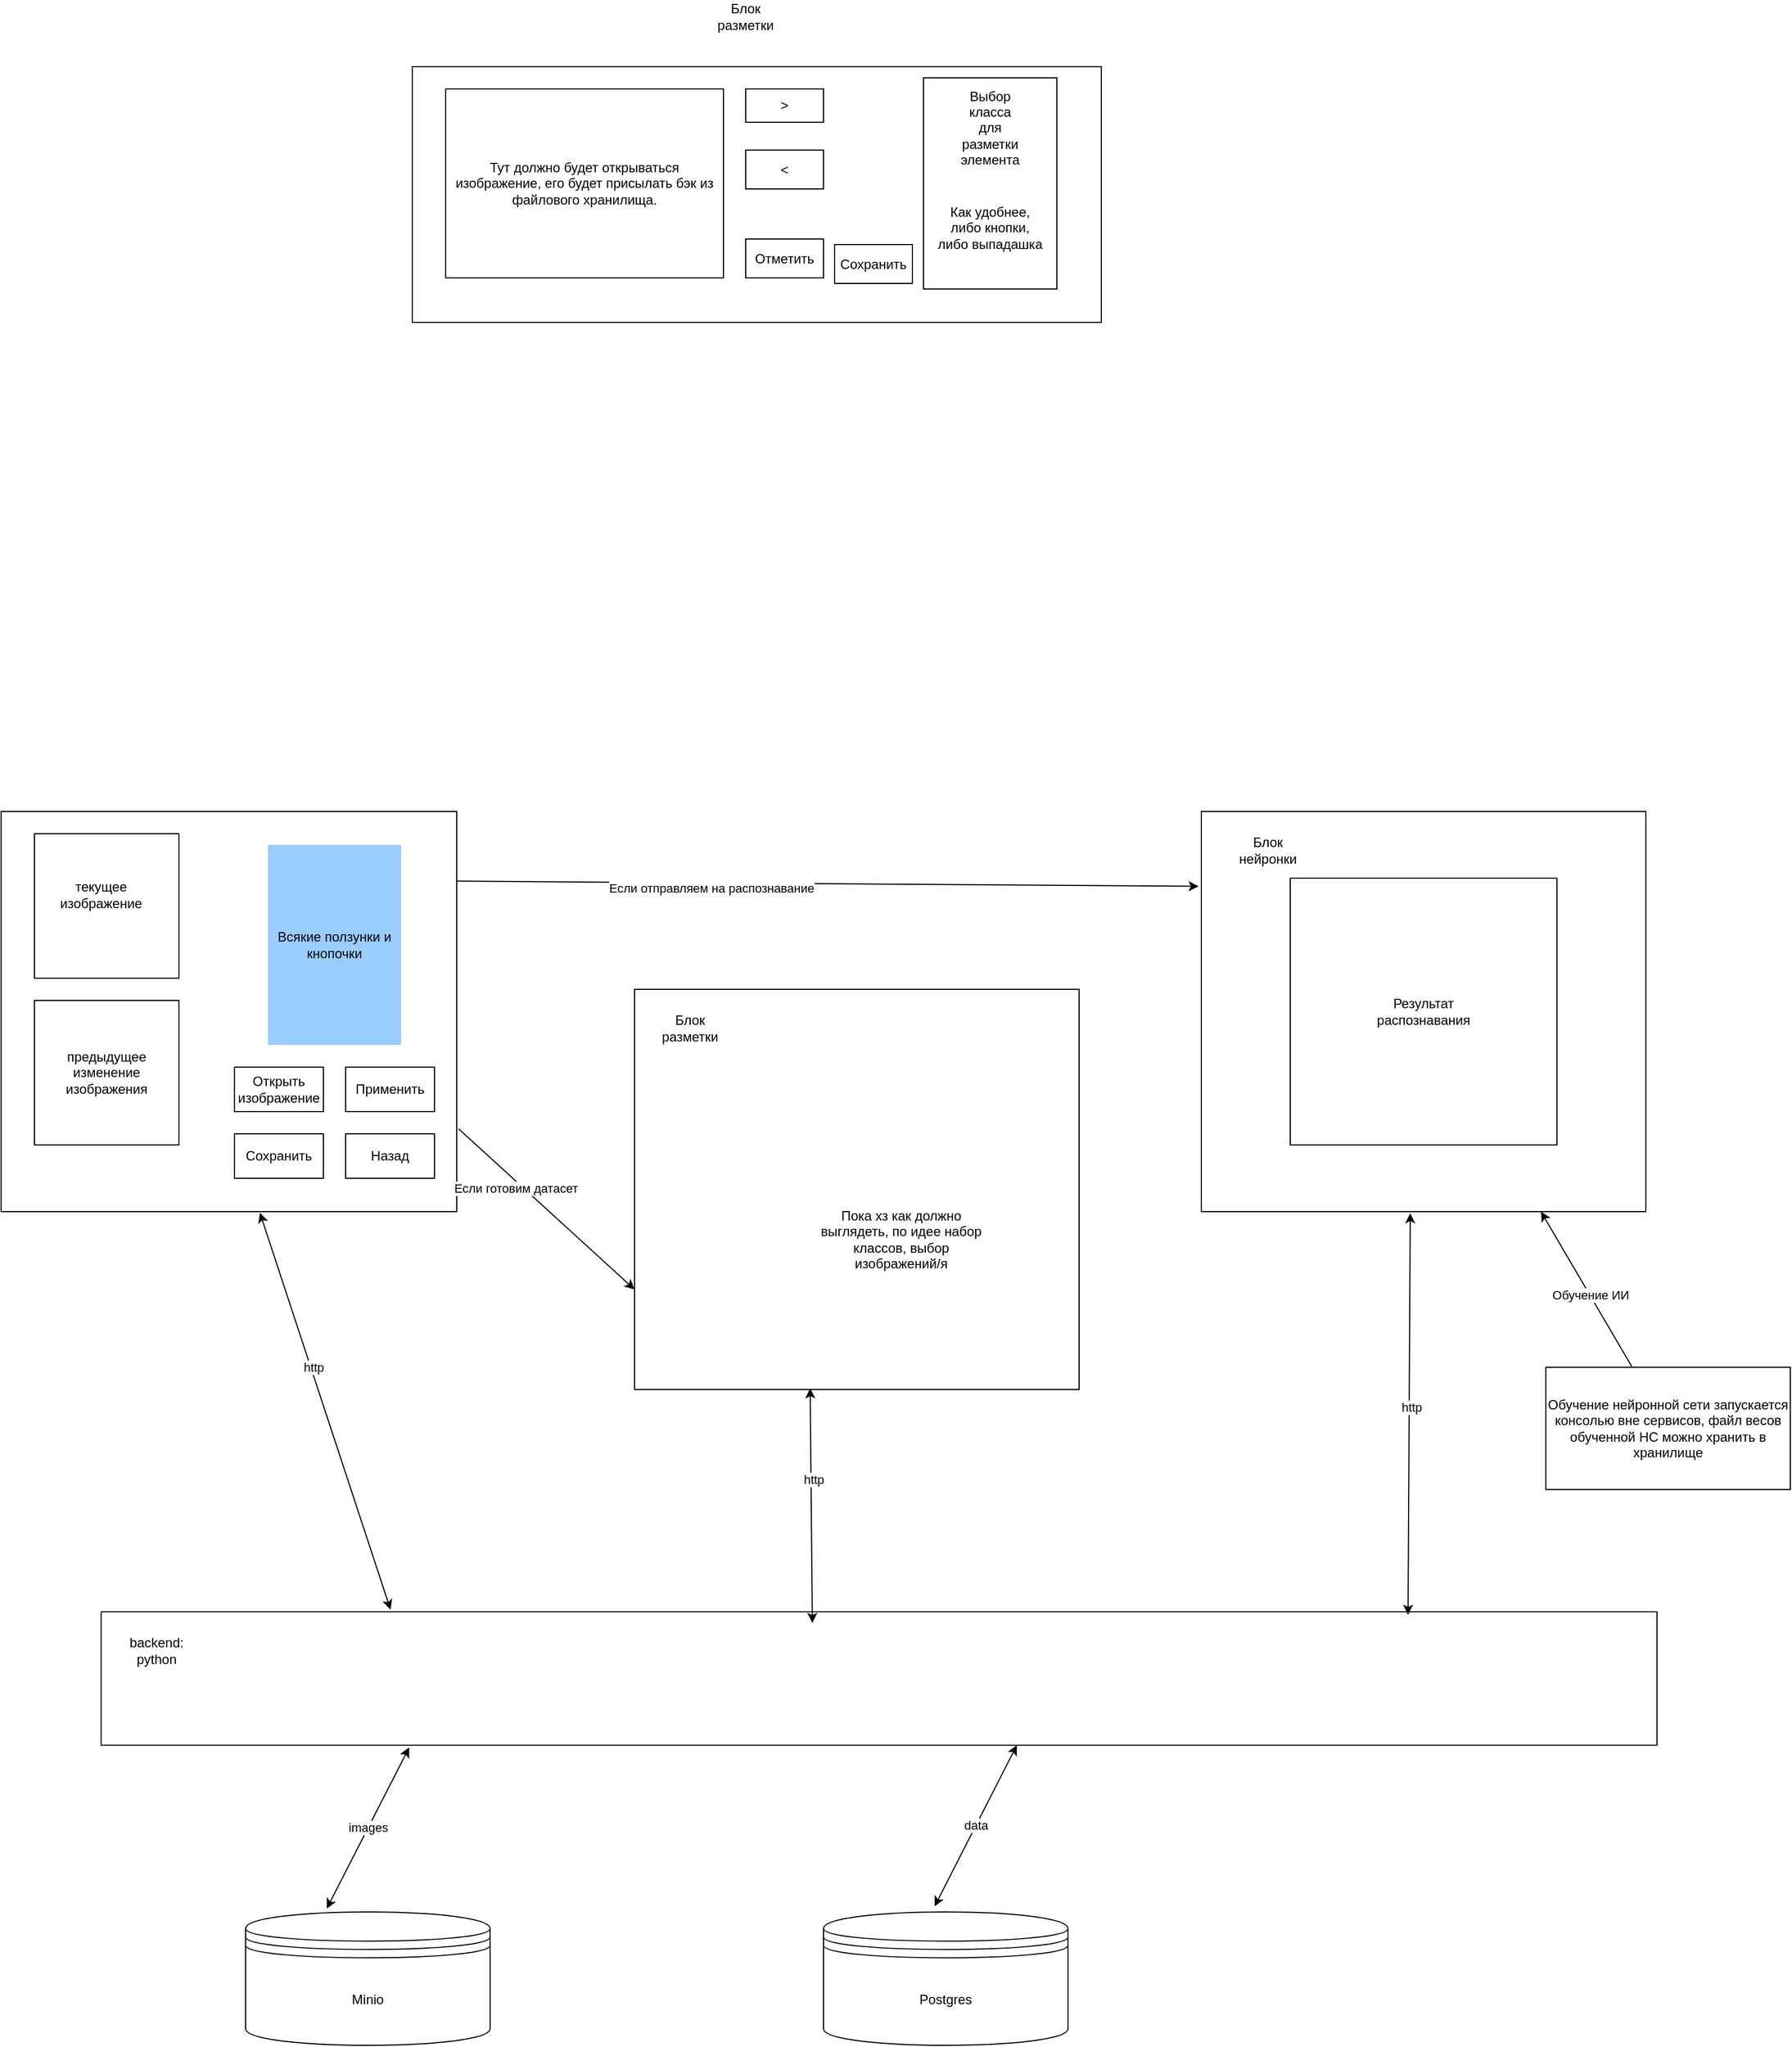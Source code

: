 <mxfile version="24.7.6">
  <diagram id="fc2031e7-8bca-2dc2-70c4-082f33369ace" name="Page-1">
    <mxGraphModel dx="1234" dy="1996" grid="1" gridSize="10" guides="1" tooltips="1" connect="1" arrows="1" fold="1" page="1" pageScale="1" pageWidth="1100" pageHeight="850" background="#ffffff" math="0" shadow="0">
      <root>
        <mxCell id="0" />
        <mxCell id="1" parent="0" />
        <mxCell id="_YdzGJsW8mYa_sr2SlVk-10" value="" style="rounded=0;whiteSpace=wrap;html=1;" vertex="1" parent="1">
          <mxGeometry x="400" y="-710" width="620" height="230" as="geometry" />
        </mxCell>
        <mxCell id="OPq6ikeHgkHTajJ58_rv-1" value="" style="rounded=0;whiteSpace=wrap;html=1;" parent="1" vertex="1">
          <mxGeometry x="120" y="680" width="1400" height="120" as="geometry" />
        </mxCell>
        <mxCell id="OPq6ikeHgkHTajJ58_rv-2" value="backend: python" style="text;html=1;align=center;verticalAlign=middle;whiteSpace=wrap;rounded=0;" parent="1" vertex="1">
          <mxGeometry x="140" y="700" width="60" height="30" as="geometry" />
        </mxCell>
        <mxCell id="OPq6ikeHgkHTajJ58_rv-3" style="edgeStyle=orthogonalEdgeStyle;rounded=0;orthogonalLoop=1;jettySize=auto;html=1;exitX=0.5;exitY=1;exitDx=0;exitDy=0;" parent="1" source="OPq6ikeHgkHTajJ58_rv-2" target="OPq6ikeHgkHTajJ58_rv-2" edge="1">
          <mxGeometry relative="1" as="geometry" />
        </mxCell>
        <mxCell id="OPq6ikeHgkHTajJ58_rv-5" value="" style="rounded=0;whiteSpace=wrap;html=1;" parent="1" vertex="1">
          <mxGeometry x="30" y="-40" width="410" height="360" as="geometry" />
        </mxCell>
        <mxCell id="OPq6ikeHgkHTajJ58_rv-6" value="" style="whiteSpace=wrap;html=1;aspect=fixed;" parent="1" vertex="1">
          <mxGeometry x="60" y="-20" width="130" height="130" as="geometry" />
        </mxCell>
        <mxCell id="OPq6ikeHgkHTajJ58_rv-7" value="" style="whiteSpace=wrap;html=1;aspect=fixed;" parent="1" vertex="1">
          <mxGeometry x="60" y="130" width="130" height="130" as="geometry" />
        </mxCell>
        <mxCell id="OPq6ikeHgkHTajJ58_rv-8" value="Всякие ползунки и кнопочки" style="text;html=1;align=center;verticalAlign=middle;whiteSpace=wrap;rounded=0;fillColor=#99CCFF;" parent="1" vertex="1">
          <mxGeometry x="270" y="-10" width="120" height="180" as="geometry" />
        </mxCell>
        <mxCell id="OPq6ikeHgkHTajJ58_rv-9" value="текущее изображение" style="text;html=1;align=center;verticalAlign=middle;whiteSpace=wrap;rounded=0;" parent="1" vertex="1">
          <mxGeometry x="90" y="20" width="60" height="30" as="geometry" />
        </mxCell>
        <mxCell id="OPq6ikeHgkHTajJ58_rv-10" value="предыдущее изменение изображения" style="text;html=1;align=center;verticalAlign=middle;whiteSpace=wrap;rounded=0;" parent="1" vertex="1">
          <mxGeometry x="95" y="180" width="60" height="30" as="geometry" />
        </mxCell>
        <mxCell id="OPq6ikeHgkHTajJ58_rv-11" value="Применить" style="rounded=0;whiteSpace=wrap;html=1;" parent="1" vertex="1">
          <mxGeometry x="340" y="190" width="80" height="40" as="geometry" />
        </mxCell>
        <mxCell id="OPq6ikeHgkHTajJ58_rv-13" value="Назад" style="rounded=0;whiteSpace=wrap;html=1;" parent="1" vertex="1">
          <mxGeometry x="340" y="250" width="80" height="40" as="geometry" />
        </mxCell>
        <mxCell id="OPq6ikeHgkHTajJ58_rv-14" value="Сохранить" style="rounded=0;whiteSpace=wrap;html=1;" parent="1" vertex="1">
          <mxGeometry x="240" y="250" width="80" height="40" as="geometry" />
        </mxCell>
        <mxCell id="OPq6ikeHgkHTajJ58_rv-17" value="" style="endArrow=classic;startArrow=classic;html=1;rounded=0;entryX=0.568;entryY=1.003;entryDx=0;entryDy=0;entryPerimeter=0;exitX=0.186;exitY=-0.017;exitDx=0;exitDy=0;exitPerimeter=0;" parent="1" source="OPq6ikeHgkHTajJ58_rv-1" target="OPq6ikeHgkHTajJ58_rv-5" edge="1">
          <mxGeometry width="50" height="50" relative="1" as="geometry">
            <mxPoint x="260" y="510" as="sourcePoint" />
            <mxPoint x="310" y="460" as="targetPoint" />
          </mxGeometry>
        </mxCell>
        <mxCell id="OPq6ikeHgkHTajJ58_rv-18" value="http" style="edgeLabel;html=1;align=center;verticalAlign=middle;resizable=0;points=[];" parent="OPq6ikeHgkHTajJ58_rv-17" vertex="1" connectable="0">
          <mxGeometry x="0.222" y="-2" relative="1" as="geometry">
            <mxPoint as="offset" />
          </mxGeometry>
        </mxCell>
        <mxCell id="OPq6ikeHgkHTajJ58_rv-20" value="Minio" style="shape=datastore;whiteSpace=wrap;html=1;" parent="1" vertex="1">
          <mxGeometry x="250" y="950" width="220" height="120" as="geometry" />
        </mxCell>
        <mxCell id="OPq6ikeHgkHTajJ58_rv-21" value="" style="endArrow=classic;startArrow=classic;html=1;rounded=0;entryX=0.198;entryY=1.017;entryDx=0;entryDy=0;entryPerimeter=0;exitX=0.332;exitY=-0.025;exitDx=0;exitDy=0;exitPerimeter=0;" parent="1" source="OPq6ikeHgkHTajJ58_rv-20" target="OPq6ikeHgkHTajJ58_rv-1" edge="1">
          <mxGeometry width="50" height="50" relative="1" as="geometry">
            <mxPoint x="280" y="910" as="sourcePoint" />
            <mxPoint x="330" y="860" as="targetPoint" />
          </mxGeometry>
        </mxCell>
        <mxCell id="OPq6ikeHgkHTajJ58_rv-22" value="images" style="edgeLabel;html=1;align=center;verticalAlign=middle;resizable=0;points=[];" parent="OPq6ikeHgkHTajJ58_rv-21" vertex="1" connectable="0">
          <mxGeometry x="0.009" y="1" relative="1" as="geometry">
            <mxPoint as="offset" />
          </mxGeometry>
        </mxCell>
        <mxCell id="OPq6ikeHgkHTajJ58_rv-23" value="" style="rounded=0;whiteSpace=wrap;html=1;" parent="1" vertex="1">
          <mxGeometry x="600" y="120" width="400" height="360" as="geometry" />
        </mxCell>
        <mxCell id="OPq6ikeHgkHTajJ58_rv-26" value="Открыть изображение" style="rounded=0;whiteSpace=wrap;html=1;" parent="1" vertex="1">
          <mxGeometry x="240" y="190" width="80" height="40" as="geometry" />
        </mxCell>
        <mxCell id="OPq6ikeHgkHTajJ58_rv-27" value="" style="endArrow=classic;html=1;rounded=0;exitX=1.004;exitY=0.793;exitDx=0;exitDy=0;exitPerimeter=0;entryX=0;entryY=0.75;entryDx=0;entryDy=0;" parent="1" source="OPq6ikeHgkHTajJ58_rv-5" target="OPq6ikeHgkHTajJ58_rv-23" edge="1">
          <mxGeometry width="50" height="50" relative="1" as="geometry">
            <mxPoint x="540" y="330" as="sourcePoint" />
            <mxPoint x="590" y="280" as="targetPoint" />
          </mxGeometry>
        </mxCell>
        <mxCell id="OPq6ikeHgkHTajJ58_rv-28" value="Если готовим датасет" style="edgeLabel;html=1;align=center;verticalAlign=middle;resizable=0;points=[];" parent="OPq6ikeHgkHTajJ58_rv-27" vertex="1" connectable="0">
          <mxGeometry x="-0.317" y="-4" relative="1" as="geometry">
            <mxPoint y="1" as="offset" />
          </mxGeometry>
        </mxCell>
        <mxCell id="OPq6ikeHgkHTajJ58_rv-29" value="Блок разметки" style="text;html=1;align=center;verticalAlign=middle;whiteSpace=wrap;rounded=0;" parent="1" vertex="1">
          <mxGeometry x="620" y="140" width="60" height="30" as="geometry" />
        </mxCell>
        <mxCell id="OPq6ikeHgkHTajJ58_rv-30" value="Пока хз как должно выглядеть, по идее набор классов, выбор изображений/я" style="text;html=1;align=center;verticalAlign=middle;whiteSpace=wrap;rounded=0;" parent="1" vertex="1">
          <mxGeometry x="760" y="330" width="160" height="30" as="geometry" />
        </mxCell>
        <mxCell id="OPq6ikeHgkHTajJ58_rv-31" value="" style="rounded=0;whiteSpace=wrap;html=1;" parent="1" vertex="1">
          <mxGeometry x="1110" y="-40" width="400" height="360" as="geometry" />
        </mxCell>
        <mxCell id="OPq6ikeHgkHTajJ58_rv-32" value="" style="endArrow=classic;startArrow=classic;html=1;rounded=0;entryX=0.395;entryY=0.997;entryDx=0;entryDy=0;entryPerimeter=0;" parent="1" target="OPq6ikeHgkHTajJ58_rv-23" edge="1">
          <mxGeometry width="50" height="50" relative="1" as="geometry">
            <mxPoint x="760" y="690" as="sourcePoint" />
            <mxPoint x="570" y="405" as="targetPoint" />
          </mxGeometry>
        </mxCell>
        <mxCell id="OPq6ikeHgkHTajJ58_rv-33" value="http" style="edgeLabel;html=1;align=center;verticalAlign=middle;resizable=0;points=[];" parent="OPq6ikeHgkHTajJ58_rv-32" vertex="1" connectable="0">
          <mxGeometry x="0.222" y="-2" relative="1" as="geometry">
            <mxPoint as="offset" />
          </mxGeometry>
        </mxCell>
        <mxCell id="OPq6ikeHgkHTajJ58_rv-34" value="" style="endArrow=classic;html=1;rounded=0;exitX=1.001;exitY=0.174;exitDx=0;exitDy=0;exitPerimeter=0;entryX=-0.006;entryY=0.187;entryDx=0;entryDy=0;entryPerimeter=0;" parent="1" source="OPq6ikeHgkHTajJ58_rv-5" target="OPq6ikeHgkHTajJ58_rv-31" edge="1">
          <mxGeometry width="50" height="50" relative="1" as="geometry">
            <mxPoint x="496" y="-5" as="sourcePoint" />
            <mxPoint x="654" y="140" as="targetPoint" />
          </mxGeometry>
        </mxCell>
        <mxCell id="OPq6ikeHgkHTajJ58_rv-35" value="Если отправляем на распознавание" style="edgeLabel;html=1;align=center;verticalAlign=middle;resizable=0;points=[];" parent="OPq6ikeHgkHTajJ58_rv-34" vertex="1" connectable="0">
          <mxGeometry x="-0.317" y="-4" relative="1" as="geometry">
            <mxPoint y="1" as="offset" />
          </mxGeometry>
        </mxCell>
        <mxCell id="OPq6ikeHgkHTajJ58_rv-36" value="" style="whiteSpace=wrap;html=1;aspect=fixed;" parent="1" vertex="1">
          <mxGeometry x="1190" y="20" width="240" height="240" as="geometry" />
        </mxCell>
        <mxCell id="OPq6ikeHgkHTajJ58_rv-37" value="Результат распознавания" style="text;html=1;align=center;verticalAlign=middle;whiteSpace=wrap;rounded=0;" parent="1" vertex="1">
          <mxGeometry x="1280" y="125" width="60" height="30" as="geometry" />
        </mxCell>
        <mxCell id="OPq6ikeHgkHTajJ58_rv-38" value="Блок нейронки" style="text;html=1;align=center;verticalAlign=middle;whiteSpace=wrap;rounded=0;" parent="1" vertex="1">
          <mxGeometry x="1140" y="-20" width="60" height="30" as="geometry" />
        </mxCell>
        <mxCell id="OPq6ikeHgkHTajJ58_rv-40" value="" style="endArrow=classic;startArrow=classic;html=1;rounded=0;entryX=0.47;entryY=1.004;entryDx=0;entryDy=0;entryPerimeter=0;exitX=0.84;exitY=0.022;exitDx=0;exitDy=0;exitPerimeter=0;" parent="1" source="OPq6ikeHgkHTajJ58_rv-1" target="OPq6ikeHgkHTajJ58_rv-31" edge="1">
          <mxGeometry width="50" height="50" relative="1" as="geometry">
            <mxPoint x="1300" y="540" as="sourcePoint" />
            <mxPoint x="1350" y="490" as="targetPoint" />
          </mxGeometry>
        </mxCell>
        <mxCell id="OPq6ikeHgkHTajJ58_rv-41" value="&lt;span style=&quot;color: rgba(0, 0, 0, 0); font-family: monospace; font-size: 0px; text-align: start; background-color: rgb(251, 251, 251);&quot;&gt;%3CmxGraphModel%3E%3Croot%3E%3CmxCell%20id%3D%220%22%2F%3E%3CmxCell%20id%3D%221%22%20parent%3D%220%22%2F%3E%3CmxCell%20id%3D%222%22%20value%3D%22http%22%20style%3D%22edgeLabel%3Bhtml%3D1%3Balign%3Dcenter%3BverticalAlign%3Dmiddle%3Bresizable%3D0%3Bpoints%3D%5B%5D%3B%22%20vertex%3D%221%22%20connectable%3D%220%22%20parent%3D%221%22%3E%3CmxGeometry%20x%3D%22760.774%22%20y%3D%22560.575%22%20as%3D%22geometry%22%2F%3E%3C%2FmxCell%3E%3C%2Froot%3E%3C%2FmxGraphModel%3E&lt;/span&gt;" style="edgeLabel;html=1;align=center;verticalAlign=middle;resizable=0;points=[];" parent="OPq6ikeHgkHTajJ58_rv-40" vertex="1" connectable="0">
          <mxGeometry x="0.023" y="-3" relative="1" as="geometry">
            <mxPoint as="offset" />
          </mxGeometry>
        </mxCell>
        <mxCell id="OPq6ikeHgkHTajJ58_rv-42" value="http" style="edgeLabel;html=1;align=center;verticalAlign=middle;resizable=0;points=[];" parent="OPq6ikeHgkHTajJ58_rv-40" vertex="1" connectable="0">
          <mxGeometry x="0.036" y="-2" relative="1" as="geometry">
            <mxPoint as="offset" />
          </mxGeometry>
        </mxCell>
        <mxCell id="OPq6ikeHgkHTajJ58_rv-43" value="Обучение нейронной сети запускается консолью вне сервисов, файл весов обученной НС можно хранить в хранилище" style="rounded=0;whiteSpace=wrap;html=1;" parent="1" vertex="1">
          <mxGeometry x="1420" y="460" width="220" height="110" as="geometry" />
        </mxCell>
        <mxCell id="OPq6ikeHgkHTajJ58_rv-44" value="" style="endArrow=classic;html=1;rounded=0;" parent="1" source="OPq6ikeHgkHTajJ58_rv-43" target="OPq6ikeHgkHTajJ58_rv-31" edge="1">
          <mxGeometry width="50" height="50" relative="1" as="geometry">
            <mxPoint x="1440" y="450" as="sourcePoint" />
            <mxPoint x="1420" y="380" as="targetPoint" />
          </mxGeometry>
        </mxCell>
        <mxCell id="OPq6ikeHgkHTajJ58_rv-45" value="Обучение ИИ" style="edgeLabel;html=1;align=center;verticalAlign=middle;resizable=0;points=[];" parent="OPq6ikeHgkHTajJ58_rv-44" vertex="1" connectable="0">
          <mxGeometry x="-0.082" relative="1" as="geometry">
            <mxPoint y="-1" as="offset" />
          </mxGeometry>
        </mxCell>
        <mxCell id="8RuVZGKW8AH_uKGzzPL9-1" value="" style="endArrow=classic;startArrow=classic;html=1;rounded=0;entryX=0.198;entryY=1.017;entryDx=0;entryDy=0;entryPerimeter=0;exitX=0.332;exitY=-0.025;exitDx=0;exitDy=0;exitPerimeter=0;" parent="1" edge="1">
          <mxGeometry width="50" height="50" relative="1" as="geometry">
            <mxPoint x="870" y="945" as="sourcePoint" />
            <mxPoint x="944" y="800" as="targetPoint" />
          </mxGeometry>
        </mxCell>
        <mxCell id="8RuVZGKW8AH_uKGzzPL9-2" value="data" style="edgeLabel;html=1;align=center;verticalAlign=middle;resizable=0;points=[];" parent="8RuVZGKW8AH_uKGzzPL9-1" vertex="1" connectable="0">
          <mxGeometry x="0.009" y="1" relative="1" as="geometry">
            <mxPoint as="offset" />
          </mxGeometry>
        </mxCell>
        <mxCell id="8RuVZGKW8AH_uKGzzPL9-3" value="Postgres" style="shape=datastore;whiteSpace=wrap;html=1;" parent="1" vertex="1">
          <mxGeometry x="770" y="950" width="220" height="120" as="geometry" />
        </mxCell>
        <mxCell id="_YdzGJsW8mYa_sr2SlVk-2" value="Блок разметки" style="text;html=1;align=center;verticalAlign=middle;whiteSpace=wrap;rounded=0;" vertex="1" parent="1">
          <mxGeometry x="670" y="-770" width="60" height="30" as="geometry" />
        </mxCell>
        <mxCell id="_YdzGJsW8mYa_sr2SlVk-4" value="" style="rounded=0;whiteSpace=wrap;html=1;" vertex="1" parent="1">
          <mxGeometry x="860" y="-700" width="120" height="190" as="geometry" />
        </mxCell>
        <mxCell id="_YdzGJsW8mYa_sr2SlVk-5" value="Выбор класса для разметки элемента" style="text;html=1;align=center;verticalAlign=middle;whiteSpace=wrap;rounded=0;" vertex="1" parent="1">
          <mxGeometry x="890" y="-690" width="60" height="70" as="geometry" />
        </mxCell>
        <mxCell id="_YdzGJsW8mYa_sr2SlVk-7" value="Как удобнее, либо кнопки, либо выпадашка" style="text;html=1;align=center;verticalAlign=middle;whiteSpace=wrap;rounded=0;" vertex="1" parent="1">
          <mxGeometry x="870" y="-600" width="100" height="70" as="geometry" />
        </mxCell>
        <mxCell id="_YdzGJsW8mYa_sr2SlVk-9" value="Тут должно будет открываться изображение, его будет присылать бэк из файлового хранилища." style="rounded=0;whiteSpace=wrap;html=1;" vertex="1" parent="1">
          <mxGeometry x="430" y="-690" width="250" height="170" as="geometry" />
        </mxCell>
        <mxCell id="_YdzGJsW8mYa_sr2SlVk-11" value="&amp;gt;" style="rounded=0;whiteSpace=wrap;html=1;" vertex="1" parent="1">
          <mxGeometry x="700" y="-690" width="70" height="30" as="geometry" />
        </mxCell>
        <mxCell id="_YdzGJsW8mYa_sr2SlVk-12" value="&amp;lt;" style="rounded=0;whiteSpace=wrap;html=1;" vertex="1" parent="1">
          <mxGeometry x="700" y="-635" width="70" height="35" as="geometry" />
        </mxCell>
        <mxCell id="_YdzGJsW8mYa_sr2SlVk-14" value="Отметить" style="rounded=0;whiteSpace=wrap;html=1;" vertex="1" parent="1">
          <mxGeometry x="700" y="-555" width="70" height="35" as="geometry" />
        </mxCell>
        <mxCell id="_YdzGJsW8mYa_sr2SlVk-15" value="Сохранить" style="rounded=0;whiteSpace=wrap;html=1;" vertex="1" parent="1">
          <mxGeometry x="780" y="-550" width="70" height="35" as="geometry" />
        </mxCell>
      </root>
    </mxGraphModel>
  </diagram>
</mxfile>
